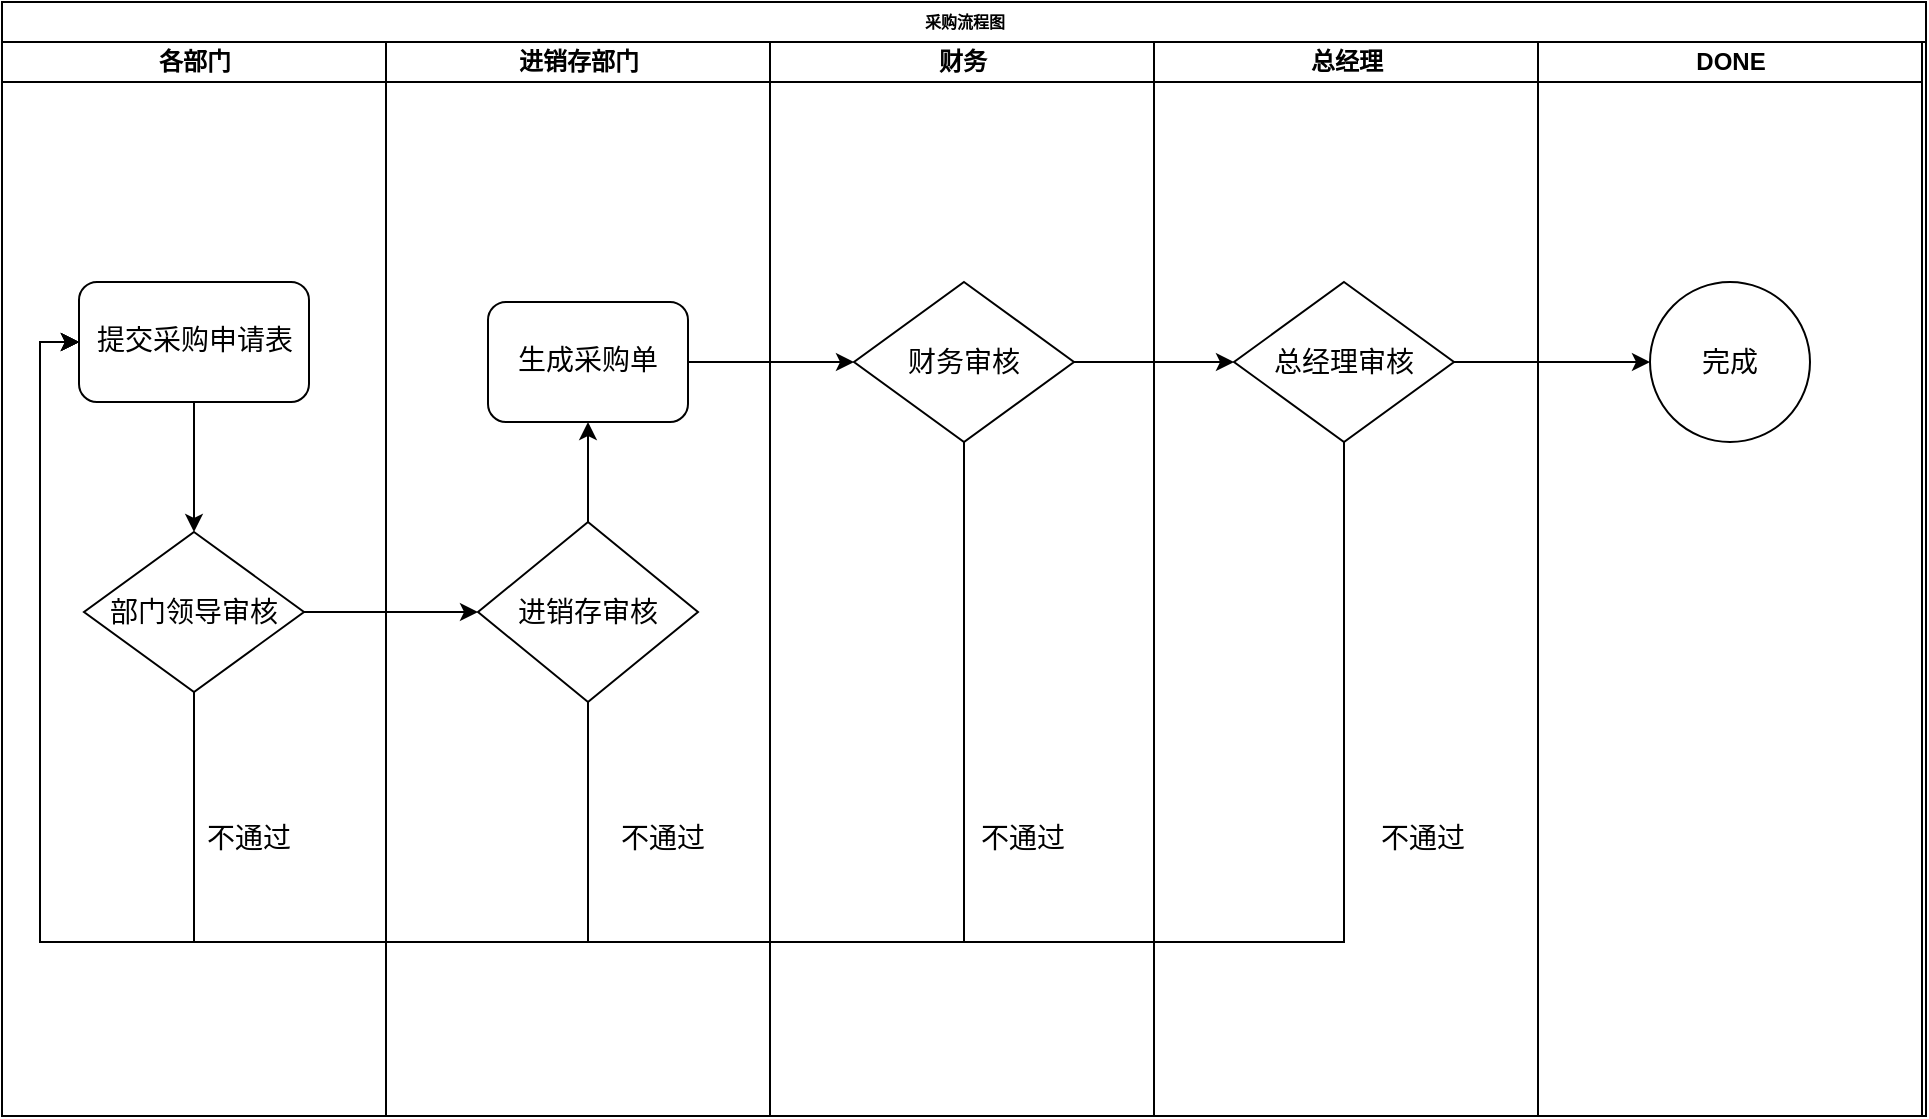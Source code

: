 <mxfile version="12.9.12" type="github">
  <diagram id="5PWfzPO6Jx__woqUqDD8" name="第 1 页">
    <mxGraphModel dx="1038" dy="548" grid="0" gridSize="10" guides="1" tooltips="1" connect="1" arrows="1" fold="1" page="1" pageScale="1" pageWidth="1169" pageHeight="827" math="0" shadow="0">
      <root>
        <mxCell id="0" />
        <mxCell id="1" parent="0" />
        <mxCell id="ssmvnQJbBFKJemoLIA-i-1" value="采购流程图" style="swimlane;html=1;childLayout=stackLayout;startSize=20;rounded=0;shadow=0;labelBackgroundColor=none;strokeWidth=1;fontFamily=Verdana;fontSize=8;align=center;" vertex="1" parent="1">
          <mxGeometry x="81" y="106" width="962" height="557" as="geometry" />
        </mxCell>
        <mxCell id="ssmvnQJbBFKJemoLIA-i-2" value="各部门" style="swimlane;html=1;startSize=20;" vertex="1" parent="ssmvnQJbBFKJemoLIA-i-1">
          <mxGeometry y="20" width="192" height="537" as="geometry" />
        </mxCell>
        <mxCell id="ssmvnQJbBFKJemoLIA-i-3" style="edgeStyle=orthogonalEdgeStyle;rounded=0;orthogonalLoop=1;jettySize=auto;html=1;exitX=0.5;exitY=1;exitDx=0;exitDy=0;entryX=0.5;entryY=0;entryDx=0;entryDy=0;" edge="1" parent="ssmvnQJbBFKJemoLIA-i-2" source="ssmvnQJbBFKJemoLIA-i-4" target="ssmvnQJbBFKJemoLIA-i-6">
          <mxGeometry relative="1" as="geometry" />
        </mxCell>
        <mxCell id="ssmvnQJbBFKJemoLIA-i-4" value="提交采购申请表" style="rounded=1;whiteSpace=wrap;html=1;shadow=0;labelBackgroundColor=none;strokeWidth=1;fontFamily=Verdana;fontSize=14;align=center;fontStyle=0" vertex="1" parent="ssmvnQJbBFKJemoLIA-i-2">
          <mxGeometry x="38.5" y="120" width="115" height="60" as="geometry" />
        </mxCell>
        <mxCell id="ssmvnQJbBFKJemoLIA-i-5" style="edgeStyle=orthogonalEdgeStyle;rounded=0;orthogonalLoop=1;jettySize=auto;html=1;exitX=0.5;exitY=1;exitDx=0;exitDy=0;entryX=0;entryY=0.5;entryDx=0;entryDy=0;fontSize=14;" edge="1" parent="ssmvnQJbBFKJemoLIA-i-2" source="ssmvnQJbBFKJemoLIA-i-6" target="ssmvnQJbBFKJemoLIA-i-4">
          <mxGeometry relative="1" as="geometry">
            <Array as="points">
              <mxPoint x="96" y="450" />
              <mxPoint x="19" y="450" />
              <mxPoint x="19" y="150" />
            </Array>
          </mxGeometry>
        </mxCell>
        <mxCell id="ssmvnQJbBFKJemoLIA-i-6" value="部门领导审核" style="rhombus;whiteSpace=wrap;html=1;fontStyle=0;fontSize=14;" vertex="1" parent="ssmvnQJbBFKJemoLIA-i-2">
          <mxGeometry x="41" y="245" width="110" height="80" as="geometry" />
        </mxCell>
        <mxCell id="ssmvnQJbBFKJemoLIA-i-7" value="不通过" style="text;html=1;align=center;verticalAlign=middle;resizable=0;points=[];autosize=1;fontSize=14;" vertex="1" parent="ssmvnQJbBFKJemoLIA-i-2">
          <mxGeometry x="93" y="388" width="60" height="20" as="geometry" />
        </mxCell>
        <mxCell id="ssmvnQJbBFKJemoLIA-i-8" value="进销存部门" style="swimlane;html=1;startSize=20;flipH=1;flipV=0;" vertex="1" parent="ssmvnQJbBFKJemoLIA-i-1">
          <mxGeometry x="192" y="20" width="192" height="537" as="geometry" />
        </mxCell>
        <mxCell id="ssmvnQJbBFKJemoLIA-i-9" value="生成采购单" style="rounded=1;whiteSpace=wrap;html=1;shadow=0;labelBackgroundColor=none;strokeWidth=1;fontFamily=Verdana;fontSize=14;align=center;fontStyle=0" vertex="1" parent="ssmvnQJbBFKJemoLIA-i-8">
          <mxGeometry x="51" y="130" width="100" height="60" as="geometry" />
        </mxCell>
        <mxCell id="ssmvnQJbBFKJemoLIA-i-10" style="edgeStyle=orthogonalEdgeStyle;rounded=0;orthogonalLoop=1;jettySize=auto;html=1;exitX=0.5;exitY=0;exitDx=0;exitDy=0;fontSize=14;" edge="1" parent="ssmvnQJbBFKJemoLIA-i-8" source="ssmvnQJbBFKJemoLIA-i-11" target="ssmvnQJbBFKJemoLIA-i-9">
          <mxGeometry relative="1" as="geometry" />
        </mxCell>
        <mxCell id="ssmvnQJbBFKJemoLIA-i-11" value="进销存审核" style="rhombus;whiteSpace=wrap;html=1;fontStyle=0;fontSize=14;" vertex="1" parent="ssmvnQJbBFKJemoLIA-i-8">
          <mxGeometry x="46" y="240" width="110" height="90" as="geometry" />
        </mxCell>
        <mxCell id="ssmvnQJbBFKJemoLIA-i-12" value="不通过" style="text;html=1;align=center;verticalAlign=middle;resizable=0;points=[];autosize=1;fontSize=14;" vertex="1" parent="ssmvnQJbBFKJemoLIA-i-8">
          <mxGeometry x="108" y="388" width="60" height="20" as="geometry" />
        </mxCell>
        <mxCell id="ssmvnQJbBFKJemoLIA-i-13" value="财务" style="swimlane;html=1;startSize=20;" vertex="1" parent="ssmvnQJbBFKJemoLIA-i-1">
          <mxGeometry x="384" y="20" width="192" height="537" as="geometry" />
        </mxCell>
        <mxCell id="ssmvnQJbBFKJemoLIA-i-14" value="财务审核" style="rhombus;whiteSpace=wrap;html=1;fontStyle=0;fontSize=14;" vertex="1" parent="ssmvnQJbBFKJemoLIA-i-13">
          <mxGeometry x="42" y="120" width="110" height="80" as="geometry" />
        </mxCell>
        <mxCell id="ssmvnQJbBFKJemoLIA-i-15" value="不通过" style="text;html=1;align=center;verticalAlign=middle;resizable=0;points=[];autosize=1;fontSize=14;" vertex="1" parent="ssmvnQJbBFKJemoLIA-i-13">
          <mxGeometry x="96" y="388" width="60" height="20" as="geometry" />
        </mxCell>
        <mxCell id="ssmvnQJbBFKJemoLIA-i-16" value="总经理" style="swimlane;html=1;startSize=20;" vertex="1" parent="ssmvnQJbBFKJemoLIA-i-1">
          <mxGeometry x="576" y="20" width="192" height="537" as="geometry" />
        </mxCell>
        <mxCell id="ssmvnQJbBFKJemoLIA-i-17" value="总经理审核" style="rhombus;whiteSpace=wrap;html=1;fontStyle=0;fontSize=14;" vertex="1" parent="ssmvnQJbBFKJemoLIA-i-16">
          <mxGeometry x="40" y="120" width="110" height="80" as="geometry" />
        </mxCell>
        <mxCell id="ssmvnQJbBFKJemoLIA-i-18" value="不通过" style="text;html=1;align=center;verticalAlign=middle;resizable=0;points=[];autosize=1;fontSize=14;" vertex="1" parent="ssmvnQJbBFKJemoLIA-i-16">
          <mxGeometry x="104" y="388" width="60" height="20" as="geometry" />
        </mxCell>
        <mxCell id="ssmvnQJbBFKJemoLIA-i-19" value="DONE" style="swimlane;html=1;startSize=20;" vertex="1" parent="ssmvnQJbBFKJemoLIA-i-1">
          <mxGeometry x="768" y="20" width="192" height="537" as="geometry" />
        </mxCell>
        <mxCell id="ssmvnQJbBFKJemoLIA-i-20" value="&lt;span style=&quot;font-size: 14px;&quot;&gt;完成&lt;/span&gt;" style="ellipse;whiteSpace=wrap;html=1;aspect=fixed;fontStyle=0;fontSize=14;" vertex="1" parent="ssmvnQJbBFKJemoLIA-i-19">
          <mxGeometry x="56" y="120" width="80" height="80" as="geometry" />
        </mxCell>
        <mxCell id="ssmvnQJbBFKJemoLIA-i-21" style="edgeStyle=orthogonalEdgeStyle;rounded=0;orthogonalLoop=1;jettySize=auto;html=1;exitX=1;exitY=0.5;exitDx=0;exitDy=0;entryX=0;entryY=0.5;entryDx=0;entryDy=0;" edge="1" parent="ssmvnQJbBFKJemoLIA-i-1" source="ssmvnQJbBFKJemoLIA-i-9" target="ssmvnQJbBFKJemoLIA-i-14">
          <mxGeometry relative="1" as="geometry" />
        </mxCell>
        <mxCell id="ssmvnQJbBFKJemoLIA-i-22" style="edgeStyle=orthogonalEdgeStyle;rounded=0;orthogonalLoop=1;jettySize=auto;html=1;exitX=1;exitY=0.5;exitDx=0;exitDy=0;entryX=0;entryY=0.5;entryDx=0;entryDy=0;" edge="1" parent="ssmvnQJbBFKJemoLIA-i-1" source="ssmvnQJbBFKJemoLIA-i-14" target="ssmvnQJbBFKJemoLIA-i-17">
          <mxGeometry relative="1" as="geometry" />
        </mxCell>
        <mxCell id="ssmvnQJbBFKJemoLIA-i-23" style="edgeStyle=orthogonalEdgeStyle;rounded=0;orthogonalLoop=1;jettySize=auto;html=1;exitX=1;exitY=0.5;exitDx=0;exitDy=0;entryX=0;entryY=0.5;entryDx=0;entryDy=0;" edge="1" parent="ssmvnQJbBFKJemoLIA-i-1" source="ssmvnQJbBFKJemoLIA-i-17" target="ssmvnQJbBFKJemoLIA-i-20">
          <mxGeometry relative="1" as="geometry" />
        </mxCell>
        <mxCell id="ssmvnQJbBFKJemoLIA-i-24" style="edgeStyle=orthogonalEdgeStyle;rounded=0;orthogonalLoop=1;jettySize=auto;html=1;exitX=1;exitY=0.5;exitDx=0;exitDy=0;entryX=0;entryY=0.5;entryDx=0;entryDy=0;fontSize=14;" edge="1" parent="ssmvnQJbBFKJemoLIA-i-1" source="ssmvnQJbBFKJemoLIA-i-6" target="ssmvnQJbBFKJemoLIA-i-11">
          <mxGeometry relative="1" as="geometry" />
        </mxCell>
        <mxCell id="ssmvnQJbBFKJemoLIA-i-25" style="edgeStyle=orthogonalEdgeStyle;rounded=0;orthogonalLoop=1;jettySize=auto;html=1;exitX=0.5;exitY=1;exitDx=0;exitDy=0;fontSize=14;entryX=0;entryY=0.5;entryDx=0;entryDy=0;" edge="1" parent="ssmvnQJbBFKJemoLIA-i-1" source="ssmvnQJbBFKJemoLIA-i-14" target="ssmvnQJbBFKJemoLIA-i-4">
          <mxGeometry relative="1" as="geometry">
            <mxPoint x="270" y="480" as="targetPoint" />
            <Array as="points">
              <mxPoint x="481" y="470" />
              <mxPoint x="19" y="470" />
              <mxPoint x="19" y="170" />
            </Array>
          </mxGeometry>
        </mxCell>
        <mxCell id="ssmvnQJbBFKJemoLIA-i-26" style="edgeStyle=orthogonalEdgeStyle;rounded=0;orthogonalLoop=1;jettySize=auto;html=1;exitX=0.5;exitY=1;exitDx=0;exitDy=0;entryX=0;entryY=0.5;entryDx=0;entryDy=0;fontSize=14;" edge="1" parent="ssmvnQJbBFKJemoLIA-i-1" source="ssmvnQJbBFKJemoLIA-i-17" target="ssmvnQJbBFKJemoLIA-i-4">
          <mxGeometry relative="1" as="geometry">
            <Array as="points">
              <mxPoint x="671" y="470" />
              <mxPoint x="19" y="470" />
              <mxPoint x="19" y="170" />
            </Array>
          </mxGeometry>
        </mxCell>
        <mxCell id="ssmvnQJbBFKJemoLIA-i-27" style="edgeStyle=orthogonalEdgeStyle;rounded=0;orthogonalLoop=1;jettySize=auto;html=1;exitX=0.5;exitY=1;exitDx=0;exitDy=0;entryX=0;entryY=0.5;entryDx=0;entryDy=0;fontSize=14;" edge="1" parent="ssmvnQJbBFKJemoLIA-i-1" source="ssmvnQJbBFKJemoLIA-i-11" target="ssmvnQJbBFKJemoLIA-i-4">
          <mxGeometry relative="1" as="geometry">
            <Array as="points">
              <mxPoint x="293" y="470" />
              <mxPoint x="19" y="470" />
              <mxPoint x="19" y="170" />
            </Array>
          </mxGeometry>
        </mxCell>
      </root>
    </mxGraphModel>
  </diagram>
</mxfile>
